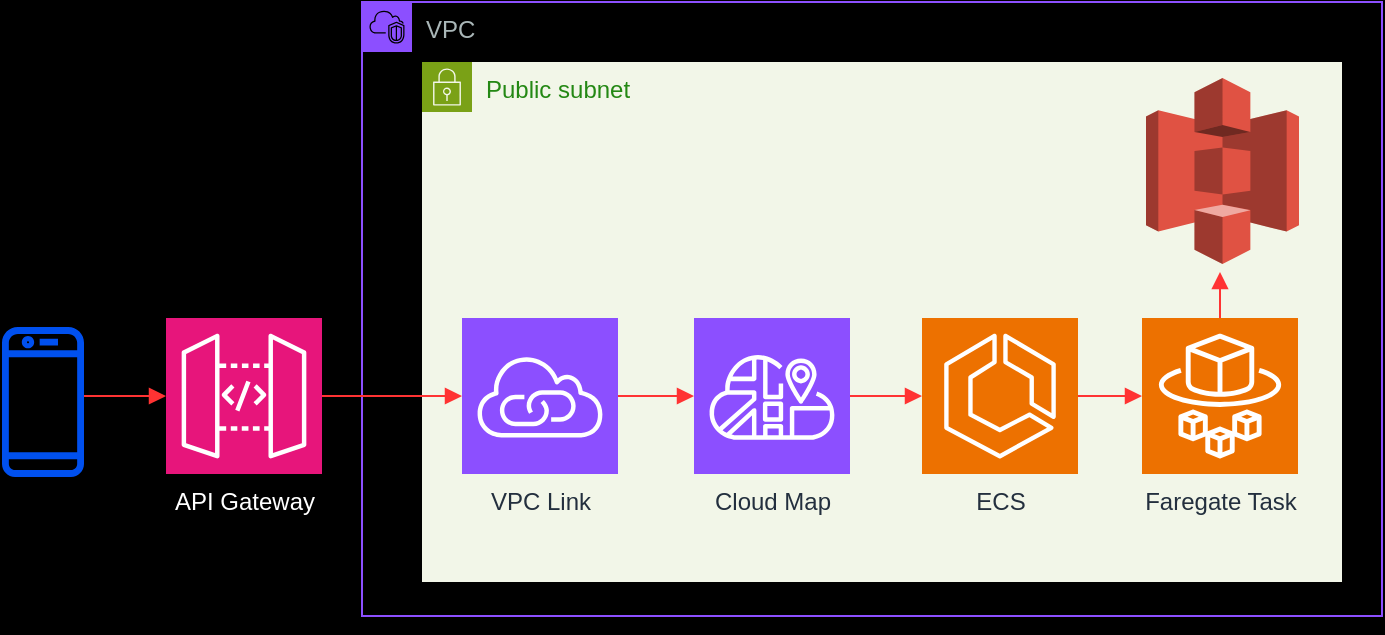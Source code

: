 <mxfile version="27.1.1">
  <diagram name="Page-1" id="RGOq8lqfi6i8Ctn7MAA8">
    <mxGraphModel dx="1034" dy="636" grid="0" gridSize="10" guides="1" tooltips="1" connect="1" arrows="1" fold="1" page="1" pageScale="1" pageWidth="850" pageHeight="1100" background="light-dark(#000000,#000000)" math="0" shadow="0">
      <root>
        <mxCell id="0" />
        <mxCell id="1" parent="0" />
        <mxCell id="wvd1j4CsccvjR-k-unC9-2" value="VPC" style="points=[[0,0],[0.25,0],[0.5,0],[0.75,0],[1,0],[1,0.25],[1,0.5],[1,0.75],[1,1],[0.75,1],[0.5,1],[0.25,1],[0,1],[0,0.75],[0,0.5],[0,0.25]];outlineConnect=0;gradientColor=none;html=1;whiteSpace=wrap;fontSize=12;fontStyle=0;container=1;pointerEvents=0;collapsible=0;recursiveResize=0;shape=mxgraph.aws4.group;grIcon=mxgraph.aws4.group_vpc2;strokeColor=#8C4FFF;fillColor=none;verticalAlign=top;align=left;spacingLeft=30;fontColor=#AAB7B8;dashed=0;" parent="1" vertex="1">
          <mxGeometry x="270" y="280" width="510" height="307" as="geometry" />
        </mxCell>
        <mxCell id="wvd1j4CsccvjR-k-unC9-3" value="Public subnet" style="points=[[0,0],[0.25,0],[0.5,0],[0.75,0],[1,0],[1,0.25],[1,0.5],[1,0.75],[1,1],[0.75,1],[0.5,1],[0.25,1],[0,1],[0,0.75],[0,0.5],[0,0.25]];outlineConnect=0;gradientColor=none;html=1;whiteSpace=wrap;fontSize=12;fontStyle=0;container=1;pointerEvents=0;collapsible=0;recursiveResize=0;shape=mxgraph.aws4.group;grIcon=mxgraph.aws4.group_security_group;grStroke=0;strokeColor=#7AA116;fillColor=#F2F6E8;verticalAlign=top;align=left;spacingLeft=30;fontColor=#248814;dashed=0;" parent="wvd1j4CsccvjR-k-unC9-2" vertex="1">
          <mxGeometry x="30" y="30" width="460" height="260" as="geometry" />
        </mxCell>
        <mxCell id="wvd1j4CsccvjR-k-unC9-6" value="VPC Link" style="sketch=0;points=[[0,0,0],[0.25,0,0],[0.5,0,0],[0.75,0,0],[1,0,0],[0,1,0],[0.25,1,0],[0.5,1,0],[0.75,1,0],[1,1,0],[0,0.25,0],[0,0.5,0],[0,0.75,0],[1,0.25,0],[1,0.5,0],[1,0.75,0]];outlineConnect=0;fontColor=#232F3E;fillColor=#8C4FFF;strokeColor=#ffffff;dashed=0;verticalLabelPosition=bottom;verticalAlign=top;align=center;html=1;fontSize=12;fontStyle=0;aspect=fixed;shape=mxgraph.aws4.resourceIcon;resIcon=mxgraph.aws4.vpc_privatelink;" parent="wvd1j4CsccvjR-k-unC9-3" vertex="1">
          <mxGeometry x="20" y="128" width="78" height="78" as="geometry" />
        </mxCell>
        <mxCell id="wvd1j4CsccvjR-k-unC9-7" value="Cloud Map" style="sketch=0;points=[[0,0,0],[0.25,0,0],[0.5,0,0],[0.75,0,0],[1,0,0],[0,1,0],[0.25,1,0],[0.5,1,0],[0.75,1,0],[1,1,0],[0,0.25,0],[0,0.5,0],[0,0.75,0],[1,0.25,0],[1,0.5,0],[1,0.75,0]];outlineConnect=0;fontColor=#232F3E;fillColor=#8C4FFF;strokeColor=#ffffff;dashed=0;verticalLabelPosition=bottom;verticalAlign=top;align=center;html=1;fontSize=12;fontStyle=0;aspect=fixed;shape=mxgraph.aws4.resourceIcon;resIcon=mxgraph.aws4.cloud_map;" parent="wvd1j4CsccvjR-k-unC9-3" vertex="1">
          <mxGeometry x="136" y="128" width="78" height="78" as="geometry" />
        </mxCell>
        <mxCell id="wvd1j4CsccvjR-k-unC9-8" value="ECS" style="sketch=0;points=[[0,0,0],[0.25,0,0],[0.5,0,0],[0.75,0,0],[1,0,0],[0,1,0],[0.25,1,0],[0.5,1,0],[0.75,1,0],[1,1,0],[0,0.25,0],[0,0.5,0],[0,0.75,0],[1,0.25,0],[1,0.5,0],[1,0.75,0]];outlineConnect=0;fontColor=#232F3E;fillColor=#ED7100;strokeColor=#ffffff;dashed=0;verticalLabelPosition=bottom;verticalAlign=top;align=center;html=1;fontSize=12;fontStyle=0;aspect=fixed;shape=mxgraph.aws4.resourceIcon;resIcon=mxgraph.aws4.ecs;" parent="wvd1j4CsccvjR-k-unC9-3" vertex="1">
          <mxGeometry x="250" y="128" width="78" height="78" as="geometry" />
        </mxCell>
        <mxCell id="wvd1j4CsccvjR-k-unC9-9" value="Faregate Task" style="sketch=0;points=[[0,0,0],[0.25,0,0],[0.5,0,0],[0.75,0,0],[1,0,0],[0,1,0],[0.25,1,0],[0.5,1,0],[0.75,1,0],[1,1,0],[0,0.25,0],[0,0.5,0],[0,0.75,0],[1,0.25,0],[1,0.5,0],[1,0.75,0]];outlineConnect=0;fontColor=#232F3E;fillColor=#ED7100;strokeColor=#ffffff;dashed=0;verticalLabelPosition=bottom;verticalAlign=top;align=center;html=1;fontSize=12;fontStyle=0;aspect=fixed;shape=mxgraph.aws4.resourceIcon;resIcon=mxgraph.aws4.fargate;" parent="wvd1j4CsccvjR-k-unC9-3" vertex="1">
          <mxGeometry x="360" y="128" width="78" height="78" as="geometry" />
        </mxCell>
        <mxCell id="wvd1j4CsccvjR-k-unC9-14" value="" style="edgeStyle=orthogonalEdgeStyle;html=1;endArrow=block;elbow=vertical;startArrow=none;endFill=1;strokeColor=#FF3333;rounded=0;" parent="wvd1j4CsccvjR-k-unC9-3" source="wvd1j4CsccvjR-k-unC9-6" target="wvd1j4CsccvjR-k-unC9-7" edge="1">
          <mxGeometry width="100" relative="1" as="geometry">
            <mxPoint x="-55" y="100" as="sourcePoint" />
            <mxPoint x="30" y="100" as="targetPoint" />
          </mxGeometry>
        </mxCell>
        <mxCell id="wvd1j4CsccvjR-k-unC9-15" value="" style="edgeStyle=orthogonalEdgeStyle;html=1;endArrow=block;elbow=vertical;startArrow=none;endFill=1;strokeColor=#FF3333;rounded=0;" parent="wvd1j4CsccvjR-k-unC9-3" source="wvd1j4CsccvjR-k-unC9-7" target="wvd1j4CsccvjR-k-unC9-8" edge="1">
          <mxGeometry width="100" relative="1" as="geometry">
            <mxPoint x="108" y="100" as="sourcePoint" />
            <mxPoint x="150" y="100" as="targetPoint" />
          </mxGeometry>
        </mxCell>
        <mxCell id="wvd1j4CsccvjR-k-unC9-16" value="" style="edgeStyle=orthogonalEdgeStyle;html=1;endArrow=block;elbow=vertical;startArrow=none;endFill=1;strokeColor=#FF3333;rounded=0;" parent="wvd1j4CsccvjR-k-unC9-3" source="wvd1j4CsccvjR-k-unC9-8" target="wvd1j4CsccvjR-k-unC9-9" edge="1">
          <mxGeometry width="100" relative="1" as="geometry">
            <mxPoint x="228" y="100" as="sourcePoint" />
            <mxPoint x="299" y="151" as="targetPoint" />
          </mxGeometry>
        </mxCell>
        <mxCell id="c7iJ_6Ejtbwq_aCWZult-7" value="" style="edgeStyle=orthogonalEdgeStyle;html=1;endArrow=block;elbow=vertical;startArrow=none;endFill=1;strokeColor=#FF3333;rounded=0;exitX=0.5;exitY=0;exitDx=0;exitDy=0;exitPerimeter=0;" parent="wvd1j4CsccvjR-k-unC9-3" source="wvd1j4CsccvjR-k-unC9-9" edge="1">
          <mxGeometry width="100" relative="1" as="geometry">
            <mxPoint x="228" y="100" as="sourcePoint" />
            <mxPoint x="399" y="105" as="targetPoint" />
          </mxGeometry>
        </mxCell>
        <mxCell id="XWSHklq8fUwGZnzYxTqS-1" value="" style="outlineConnect=0;dashed=0;verticalLabelPosition=bottom;verticalAlign=top;align=center;html=1;shape=mxgraph.aws3.s3;fillColor=#E05243;gradientColor=none;" vertex="1" parent="wvd1j4CsccvjR-k-unC9-2">
          <mxGeometry x="392" y="38" width="76.5" height="93" as="geometry" />
        </mxCell>
        <mxCell id="wvd1j4CsccvjR-k-unC9-4" value="API Gateway&lt;div&gt;&lt;br&gt;&lt;/div&gt;" style="sketch=0;points=[[0,0,0],[0.25,0,0],[0.5,0,0],[0.75,0,0],[1,0,0],[0,1,0],[0.25,1,0],[0.5,1,0],[0.75,1,0],[1,1,0],[0,0.25,0],[0,0.5,0],[0,0.75,0],[1,0.25,0],[1,0.5,0],[1,0.75,0]];outlineConnect=0;fillColor=#E7157B;strokeColor=#ffffff;dashed=0;verticalLabelPosition=bottom;verticalAlign=top;align=center;html=1;aspect=fixed;shape=mxgraph.aws4.resourceIcon;resIcon=mxgraph.aws4.api_gateway;fontColor=light-dark(#FFFFFF,#FFFFFF);" parent="1" vertex="1">
          <mxGeometry x="172" y="438" width="78" height="78" as="geometry" />
        </mxCell>
        <mxCell id="wvd1j4CsccvjR-k-unC9-12" value="" style="edgeStyle=orthogonalEdgeStyle;html=1;endArrow=block;elbow=vertical;startArrow=none;endFill=1;strokeColor=#FF3333;rounded=0;" parent="1" source="wvd1j4CsccvjR-k-unC9-4" target="wvd1j4CsccvjR-k-unC9-6" edge="1">
          <mxGeometry width="100" relative="1" as="geometry">
            <mxPoint x="208" y="389" as="sourcePoint" />
            <mxPoint x="308" y="389" as="targetPoint" />
          </mxGeometry>
        </mxCell>
        <mxCell id="wvd1j4CsccvjR-k-unC9-19" value="" style="sketch=0;outlineConnect=0;fontColor=#ffffff;fillColor=#0050ef;strokeColor=#001DBC;dashed=0;verticalLabelPosition=bottom;verticalAlign=top;align=center;html=1;fontSize=12;fontStyle=0;aspect=fixed;pointerEvents=1;shape=mxgraph.aws4.mobile_client;" parent="1" vertex="1">
          <mxGeometry x="90" y="441" width="41" height="78" as="geometry" />
        </mxCell>
        <mxCell id="wvd1j4CsccvjR-k-unC9-20" value="" style="edgeStyle=orthogonalEdgeStyle;html=1;endArrow=block;elbow=vertical;startArrow=none;endFill=1;strokeColor=#FF3333;rounded=0;" parent="1" source="wvd1j4CsccvjR-k-unC9-19" target="wvd1j4CsccvjR-k-unC9-4" edge="1">
          <mxGeometry width="100" relative="1" as="geometry">
            <mxPoint x="245" y="399" as="sourcePoint" />
            <mxPoint x="330" y="399" as="targetPoint" />
            <Array as="points">
              <mxPoint x="137" y="477" />
              <mxPoint x="137" y="477" />
            </Array>
          </mxGeometry>
        </mxCell>
        <mxCell id="XWSHklq8fUwGZnzYxTqS-4" style="edgeStyle=orthogonalEdgeStyle;rounded=0;orthogonalLoop=1;jettySize=auto;html=1;exitX=0.5;exitY=1;exitDx=0;exitDy=0;" edge="1" parent="1" source="wvd1j4CsccvjR-k-unC9-2" target="wvd1j4CsccvjR-k-unC9-2">
          <mxGeometry relative="1" as="geometry" />
        </mxCell>
      </root>
    </mxGraphModel>
  </diagram>
</mxfile>
